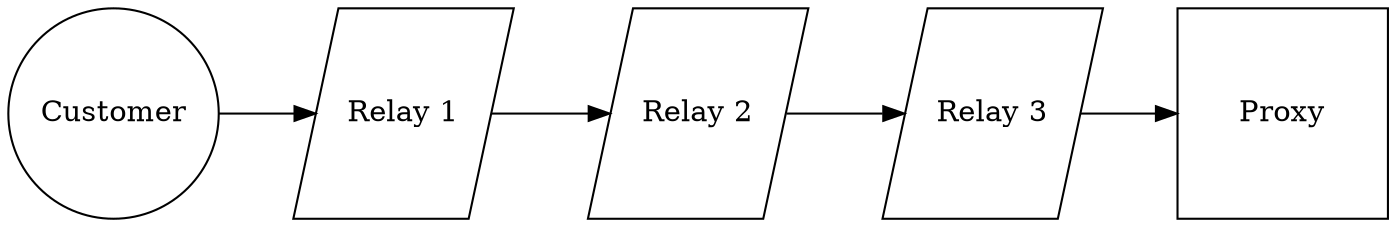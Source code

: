 digraph G {
				Customer [shape=circle, height=1.4];
				"Relay 1" [shape=parallelogram, height=1.4];
				"Relay 2" [shape=parallelogram, height=1.4];
				"Relay 3" [shape=parallelogram, height=1.4];
				Proxy [shape=square, height=1.4];

				rankdir=LR;

				Customer -> "Relay 1";
				"Relay 1" -> "Relay 2";
				"Relay 2" -> "Relay 3";
				"Relay 3" -> Proxy;
}